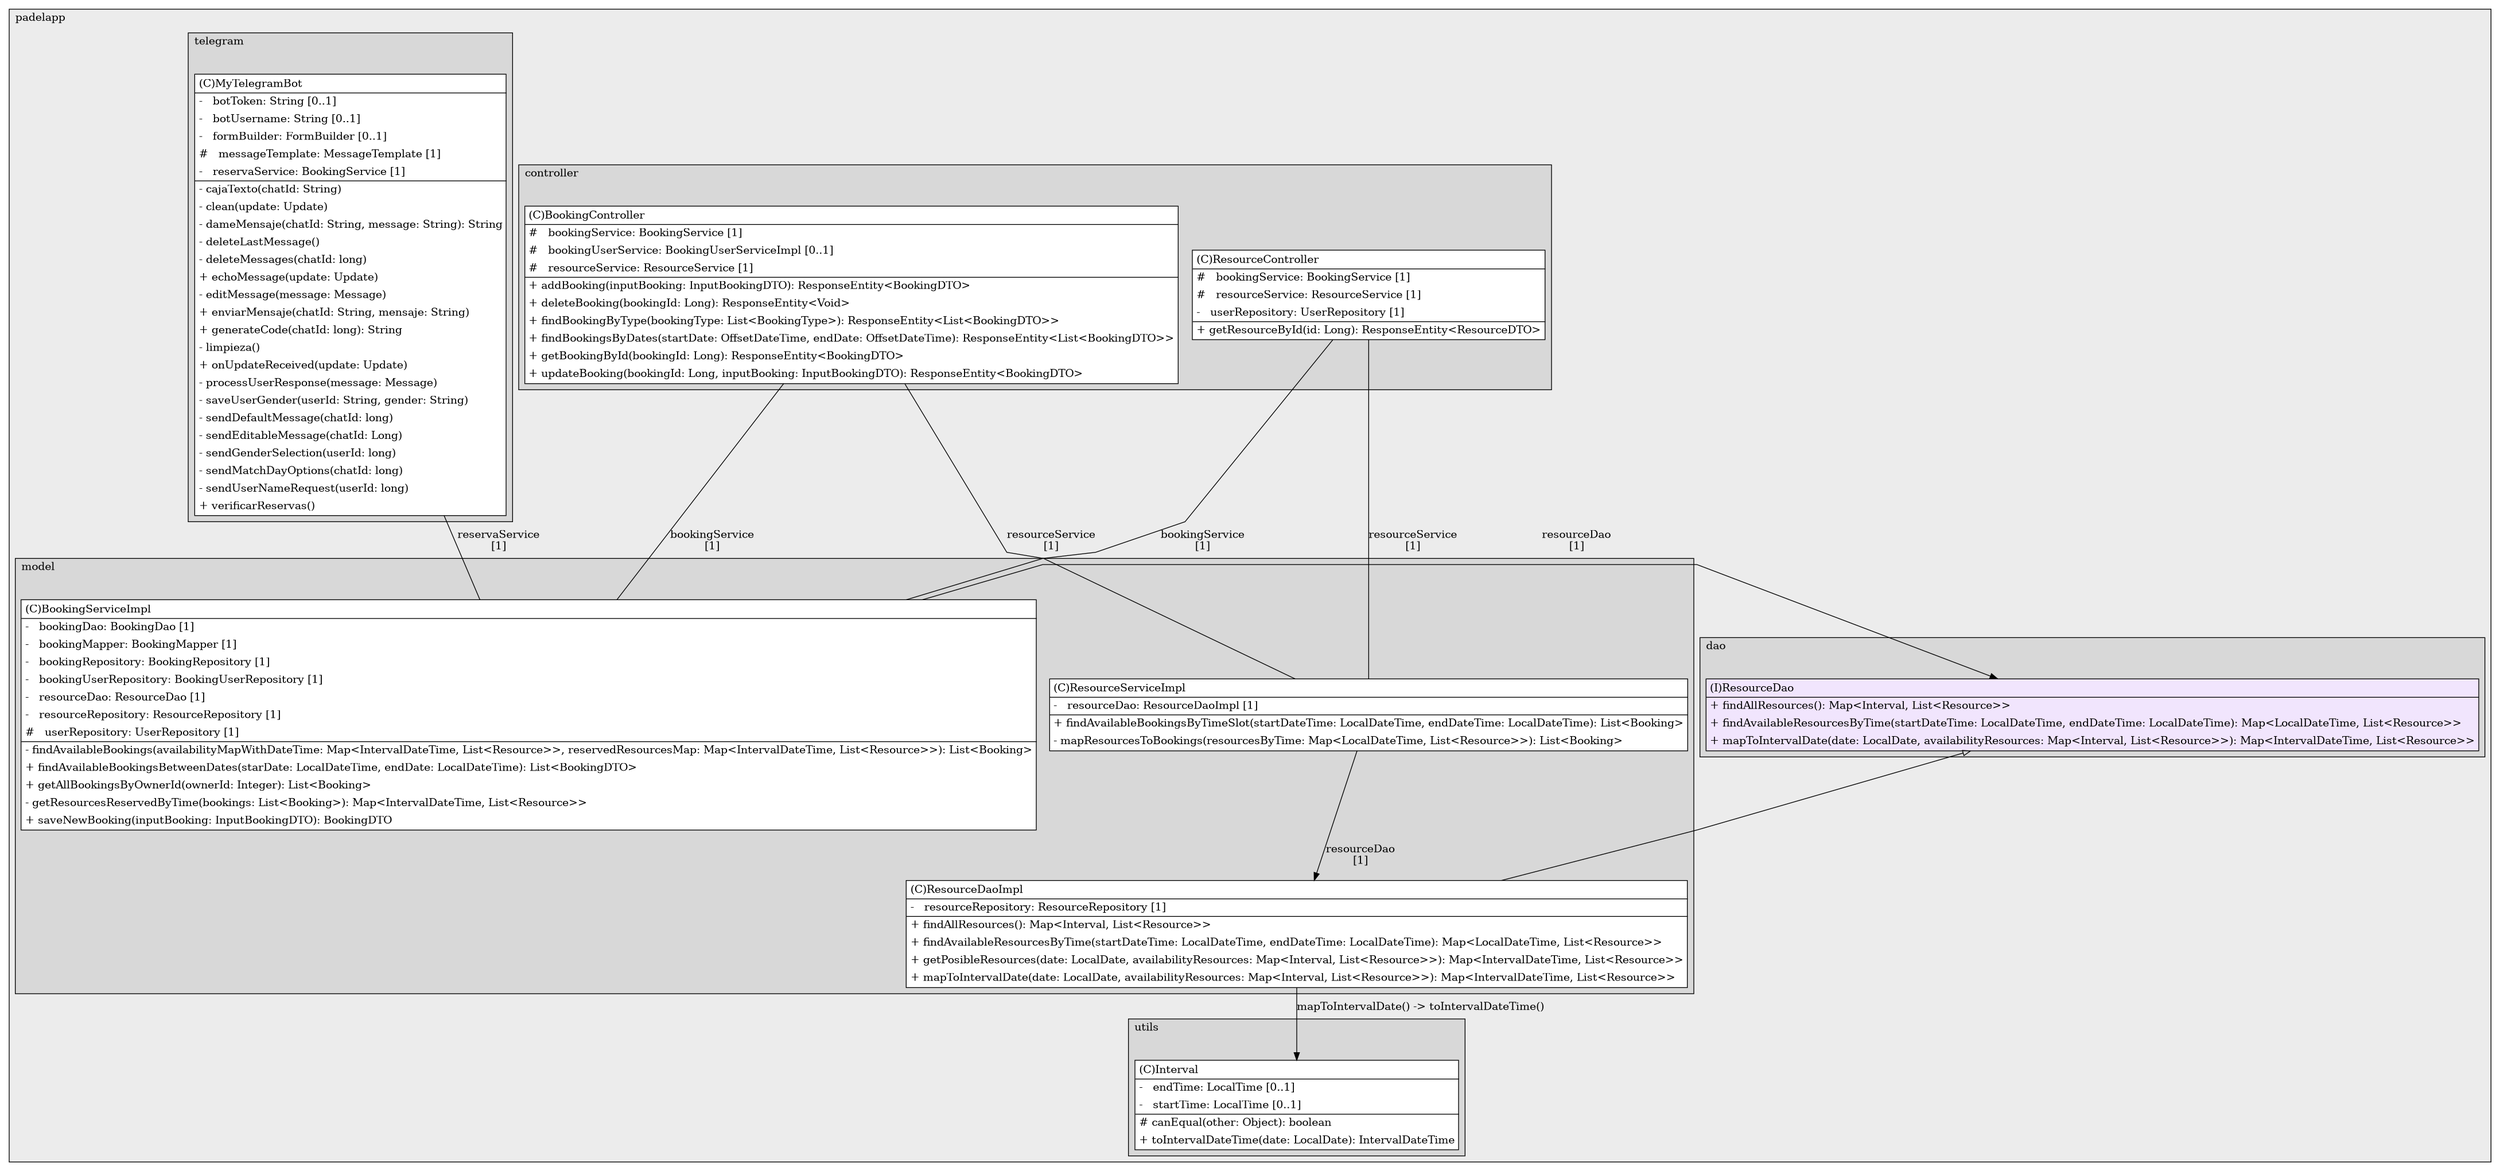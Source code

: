@startuml

/' diagram meta data start
config=StructureConfiguration;
{
  "projectClassification": {
    "searchMode": "OpenProject", // OpenProject, AllProjects
    "includedProjects": "",
    "pathEndKeywords": "*.impl",
    "isClientPath": "",
    "isClientName": "",
    "isTestPath": "",
    "isTestName": "",
    "isMappingPath": "",
    "isMappingName": "",
    "isDataAccessPath": "",
    "isDataAccessName": "",
    "isDataStructurePath": "",
    "isDataStructureName": "",
    "isInterfaceStructuresPath": "",
    "isInterfaceStructuresName": "",
    "isEntryPointPath": "",
    "isEntryPointName": "",
    "treatFinalFieldsAsMandatory": false
  },
  "graphRestriction": {
    "classPackageExcludeFilter": "",
    "classPackageIncludeFilter": "",
    "classNameExcludeFilter": "",
    "classNameIncludeFilter": "",
    "methodNameExcludeFilter": "",
    "methodNameIncludeFilter": "",
    "removeByInheritance": "", // inheritance/annotation based filtering is done in a second step
    "removeByAnnotation": "",
    "removeByClassPackage": "", // cleanup the graph after inheritance/annotation based filtering is done
    "removeByClassName": "",
    "cutMappings": false,
    "cutEnum": true,
    "cutTests": true,
    "cutClient": true,
    "cutDataAccess": false,
    "cutInterfaceStructures": false,
    "cutDataStructures": false,
    "cutGetterAndSetter": true,
    "cutConstructors": true
  },
  "graphTraversal": {
    "forwardDepth": 6,
    "backwardDepth": 6,
    "classPackageExcludeFilter": "",
    "classPackageIncludeFilter": "",
    "classNameExcludeFilter": "",
    "classNameIncludeFilter": "",
    "methodNameExcludeFilter": "",
    "methodNameIncludeFilter": "",
    "hideMappings": false,
    "hideDataStructures": false,
    "hidePrivateMethods": true,
    "hideInterfaceCalls": true, // indirection: implementation -> interface (is hidden) -> implementation
    "onlyShowApplicationEntryPoints": false, // root node is included
    "useMethodCallsForStructureDiagram": "ForwardOnly" // ForwardOnly, BothDirections, No
  },
  "details": {
    "aggregation": "GroupByClass", // ByClass, GroupByClass, None
    "showClassGenericTypes": true,
    "showMethods": true,
    "showMethodParameterNames": true,
    "showMethodParameterTypes": true,
    "showMethodReturnType": true,
    "showPackageLevels": 2,
    "showDetailedClassStructure": true
  },
  "rootClass": "com.padelapp.dao.ResourceDao",
  "extensionCallbackMethod": "" // qualified.class.name#methodName - signature: public static String method(String)
}
diagram meta data end '/



digraph g {
    rankdir="TB"
    splines=polyline
    

'nodes 
subgraph cluster_774277991 { 
   	label=padelapp
	labeljust=l
	fillcolor="#ececec"
	style=filled
   
   subgraph cluster_1470819467 { 
   	label=dao
	labeljust=l
	fillcolor="#d8d8d8"
	style=filled
   
   ResourceDao1875849256[
	label=<<TABLE BORDER="1" CELLBORDER="0" CELLPADDING="4" CELLSPACING="0">
<TR><TD ALIGN="LEFT" >(I)ResourceDao</TD></TR>
<HR/>
<TR><TD ALIGN="LEFT" >+ findAllResources(): Map&lt;Interval, List&lt;Resource&gt;&gt;</TD></TR>
<TR><TD ALIGN="LEFT" >+ findAvailableResourcesByTime(startDateTime: LocalDateTime, endDateTime: LocalDateTime): Map&lt;LocalDateTime, List&lt;Resource&gt;&gt;</TD></TR>
<TR><TD ALIGN="LEFT" >+ mapToIntervalDate(date: LocalDate, availabilityResources: Map&lt;Interval, List&lt;Resource&gt;&gt;): Map&lt;IntervalDateTime, List&lt;Resource&gt;&gt;</TD></TR>
</TABLE>>
	style=filled
	margin=0
	shape=plaintext
	fillcolor="#F1E5FD"
];
} 

subgraph cluster_309633155 { 
   	label=controller
	labeljust=l
	fillcolor="#d8d8d8"
	style=filled
   
   BookingController332651670[
	label=<<TABLE BORDER="1" CELLBORDER="0" CELLPADDING="4" CELLSPACING="0">
<TR><TD ALIGN="LEFT" >(C)BookingController</TD></TR>
<HR/>
<TR><TD ALIGN="LEFT" >#   bookingService: BookingService [1]</TD></TR>
<TR><TD ALIGN="LEFT" >#   bookingUserService: BookingUserServiceImpl [0..1]</TD></TR>
<TR><TD ALIGN="LEFT" >#   resourceService: ResourceService [1]</TD></TR>
<HR/>
<TR><TD ALIGN="LEFT" >+ addBooking(inputBooking: InputBookingDTO): ResponseEntity&lt;BookingDTO&gt;</TD></TR>
<TR><TD ALIGN="LEFT" >+ deleteBooking(bookingId: Long): ResponseEntity&lt;Void&gt;</TD></TR>
<TR><TD ALIGN="LEFT" >+ findBookingByType(bookingType: List&lt;BookingType&gt;): ResponseEntity&lt;List&lt;BookingDTO&gt;&gt;</TD></TR>
<TR><TD ALIGN="LEFT" >+ findBookingsByDates(startDate: OffsetDateTime, endDate: OffsetDateTime): ResponseEntity&lt;List&lt;BookingDTO&gt;&gt;</TD></TR>
<TR><TD ALIGN="LEFT" >+ getBookingById(bookingId: Long): ResponseEntity&lt;BookingDTO&gt;</TD></TR>
<TR><TD ALIGN="LEFT" >+ updateBooking(bookingId: Long, inputBooking: InputBookingDTO): ResponseEntity&lt;BookingDTO&gt;</TD></TR>
</TABLE>>
	style=filled
	margin=0
	shape=plaintext
	fillcolor="#FFFFFF"
];

ResourceController332651670[
	label=<<TABLE BORDER="1" CELLBORDER="0" CELLPADDING="4" CELLSPACING="0">
<TR><TD ALIGN="LEFT" >(C)ResourceController</TD></TR>
<HR/>
<TR><TD ALIGN="LEFT" >#   bookingService: BookingService [1]</TD></TR>
<TR><TD ALIGN="LEFT" >#   resourceService: ResourceService [1]</TD></TR>
<TR><TD ALIGN="LEFT" >-   userRepository: UserRepository [1]</TD></TR>
<HR/>
<TR><TD ALIGN="LEFT" >+ getResourceById(id: Long): ResponseEntity&lt;ResourceDTO&gt;</TD></TR>
</TABLE>>
	style=filled
	margin=0
	shape=plaintext
	fillcolor="#FFFFFF"
];
} 

subgraph cluster_421988834 { 
   	label=model
	labeljust=l
	fillcolor="#d8d8d8"
	style=filled
   
   BookingServiceImpl415352246[
	label=<<TABLE BORDER="1" CELLBORDER="0" CELLPADDING="4" CELLSPACING="0">
<TR><TD ALIGN="LEFT" >(C)BookingServiceImpl</TD></TR>
<HR/>
<TR><TD ALIGN="LEFT" >-   bookingDao: BookingDao [1]</TD></TR>
<TR><TD ALIGN="LEFT" >-   bookingMapper: BookingMapper [1]</TD></TR>
<TR><TD ALIGN="LEFT" >-   bookingRepository: BookingRepository [1]</TD></TR>
<TR><TD ALIGN="LEFT" >-   bookingUserRepository: BookingUserRepository [1]</TD></TR>
<TR><TD ALIGN="LEFT" >-   resourceDao: ResourceDao [1]</TD></TR>
<TR><TD ALIGN="LEFT" >-   resourceRepository: ResourceRepository [1]</TD></TR>
<TR><TD ALIGN="LEFT" >#   userRepository: UserRepository [1]</TD></TR>
<HR/>
<TR><TD ALIGN="LEFT" >- findAvailableBookings(availabilityMapWithDateTime: Map&lt;IntervalDateTime, List&lt;Resource&gt;&gt;, reservedResourcesMap: Map&lt;IntervalDateTime, List&lt;Resource&gt;&gt;): List&lt;Booking&gt;</TD></TR>
<TR><TD ALIGN="LEFT" >+ findAvailableBookingsBetweenDates(starDate: LocalDateTime, endDate: LocalDateTime): List&lt;BookingDTO&gt;</TD></TR>
<TR><TD ALIGN="LEFT" >+ getAllBookingsByOwnerId(ownerId: Integer): List&lt;Booking&gt;</TD></TR>
<TR><TD ALIGN="LEFT" >- getResourcesReservedByTime(bookings: List&lt;Booking&gt;): Map&lt;IntervalDateTime, List&lt;Resource&gt;&gt;</TD></TR>
<TR><TD ALIGN="LEFT" >+ saveNewBooking(inputBooking: InputBookingDTO): BookingDTO</TD></TR>
</TABLE>>
	style=filled
	margin=0
	shape=plaintext
	fillcolor="#FFFFFF"
];

ResourceDaoImpl913233133[
	label=<<TABLE BORDER="1" CELLBORDER="0" CELLPADDING="4" CELLSPACING="0">
<TR><TD ALIGN="LEFT" >(C)ResourceDaoImpl</TD></TR>
<HR/>
<TR><TD ALIGN="LEFT" >-   resourceRepository: ResourceRepository [1]</TD></TR>
<HR/>
<TR><TD ALIGN="LEFT" >+ findAllResources(): Map&lt;Interval, List&lt;Resource&gt;&gt;</TD></TR>
<TR><TD ALIGN="LEFT" >+ findAvailableResourcesByTime(startDateTime: LocalDateTime, endDateTime: LocalDateTime): Map&lt;LocalDateTime, List&lt;Resource&gt;&gt;</TD></TR>
<TR><TD ALIGN="LEFT" >+ getPosibleResources(date: LocalDate, availabilityResources: Map&lt;Interval, List&lt;Resource&gt;&gt;): Map&lt;IntervalDateTime, List&lt;Resource&gt;&gt;</TD></TR>
<TR><TD ALIGN="LEFT" >+ mapToIntervalDate(date: LocalDate, availabilityResources: Map&lt;Interval, List&lt;Resource&gt;&gt;): Map&lt;IntervalDateTime, List&lt;Resource&gt;&gt;</TD></TR>
</TABLE>>
	style=filled
	margin=0
	shape=plaintext
	fillcolor="#FFFFFF"
];

ResourceServiceImpl415352246[
	label=<<TABLE BORDER="1" CELLBORDER="0" CELLPADDING="4" CELLSPACING="0">
<TR><TD ALIGN="LEFT" >(C)ResourceServiceImpl</TD></TR>
<HR/>
<TR><TD ALIGN="LEFT" >-   resourceDao: ResourceDaoImpl [1]</TD></TR>
<HR/>
<TR><TD ALIGN="LEFT" >+ findAvailableBookingsByTimeSlot(startDateTime: LocalDateTime, endDateTime: LocalDateTime): List&lt;Booking&gt;</TD></TR>
<TR><TD ALIGN="LEFT" >- mapResourcesToBookings(resourcesByTime: Map&lt;LocalDateTime, List&lt;Resource&gt;&gt;): List&lt;Booking&gt;</TD></TR>
</TABLE>>
	style=filled
	margin=0
	shape=plaintext
	fillcolor="#FFFFFF"
];
} 

subgraph cluster_429530986 { 
   	label=utils
	labeljust=l
	fillcolor="#d8d8d8"
	style=filled
   
   Interval1211392887[
	label=<<TABLE BORDER="1" CELLBORDER="0" CELLPADDING="4" CELLSPACING="0">
<TR><TD ALIGN="LEFT" >(C)Interval</TD></TR>
<HR/>
<TR><TD ALIGN="LEFT" >-   endTime: LocalTime [0..1]</TD></TR>
<TR><TD ALIGN="LEFT" >-   startTime: LocalTime [0..1]</TD></TR>
<HR/>
<TR><TD ALIGN="LEFT" ># canEqual(other: Object): boolean</TD></TR>
<TR><TD ALIGN="LEFT" >+ toIntervalDateTime(date: LocalDate): IntervalDateTime</TD></TR>
</TABLE>>
	style=filled
	margin=0
	shape=plaintext
	fillcolor="#FFFFFF"
];
} 

subgraph cluster_641256536 { 
   	label=telegram
	labeljust=l
	fillcolor="#d8d8d8"
	style=filled
   
   MyTelegramBot525026539[
	label=<<TABLE BORDER="1" CELLBORDER="0" CELLPADDING="4" CELLSPACING="0">
<TR><TD ALIGN="LEFT" >(C)MyTelegramBot</TD></TR>
<HR/>
<TR><TD ALIGN="LEFT" >-   botToken: String [0..1]</TD></TR>
<TR><TD ALIGN="LEFT" >-   botUsername: String [0..1]</TD></TR>
<TR><TD ALIGN="LEFT" >-   formBuilder: FormBuilder [0..1]</TD></TR>
<TR><TD ALIGN="LEFT" >#   messageTemplate: MessageTemplate [1]</TD></TR>
<TR><TD ALIGN="LEFT" >-   reservaService: BookingService [1]</TD></TR>
<HR/>
<TR><TD ALIGN="LEFT" >- cajaTexto(chatId: String)</TD></TR>
<TR><TD ALIGN="LEFT" >- clean(update: Update)</TD></TR>
<TR><TD ALIGN="LEFT" >- dameMensaje(chatId: String, message: String): String</TD></TR>
<TR><TD ALIGN="LEFT" >- deleteLastMessage()</TD></TR>
<TR><TD ALIGN="LEFT" >- deleteMessages(chatId: long)</TD></TR>
<TR><TD ALIGN="LEFT" >+ echoMessage(update: Update)</TD></TR>
<TR><TD ALIGN="LEFT" >- editMessage(message: Message)</TD></TR>
<TR><TD ALIGN="LEFT" >+ enviarMensaje(chatId: String, mensaje: String)</TD></TR>
<TR><TD ALIGN="LEFT" >+ generateCode(chatId: long): String</TD></TR>
<TR><TD ALIGN="LEFT" >- limpieza()</TD></TR>
<TR><TD ALIGN="LEFT" >+ onUpdateReceived(update: Update)</TD></TR>
<TR><TD ALIGN="LEFT" >- processUserResponse(message: Message)</TD></TR>
<TR><TD ALIGN="LEFT" >- saveUserGender(userId: String, gender: String)</TD></TR>
<TR><TD ALIGN="LEFT" >- sendDefaultMessage(chatId: long)</TD></TR>
<TR><TD ALIGN="LEFT" >- sendEditableMessage(chatId: Long)</TD></TR>
<TR><TD ALIGN="LEFT" >- sendGenderSelection(userId: long)</TD></TR>
<TR><TD ALIGN="LEFT" >- sendMatchDayOptions(chatId: long)</TD></TR>
<TR><TD ALIGN="LEFT" >- sendUserNameRequest(userId: long)</TD></TR>
<TR><TD ALIGN="LEFT" >+ verificarReservas()</TD></TR>
</TABLE>>
	style=filled
	margin=0
	shape=plaintext
	fillcolor="#FFFFFF"
];
} 
} 

'edges    
BookingController332651670 -> BookingServiceImpl415352246[label="bookingService
[1]", arrowhead=none];
BookingController332651670 -> ResourceServiceImpl415352246[label="resourceService
[1]", arrowhead=none];
BookingServiceImpl415352246 -> ResourceDao1875849256[label="resourceDao
[1]"];
MyTelegramBot525026539 -> BookingServiceImpl415352246[label="reservaService
[1]", arrowhead=none];
ResourceController332651670 -> BookingServiceImpl415352246[label="bookingService
[1]", arrowhead=none];
ResourceController332651670 -> ResourceServiceImpl415352246[label="resourceService
[1]", arrowhead=none];
ResourceDao1875849256 -> ResourceDaoImpl913233133[arrowhead=none, arrowtail=empty, dir=both];
ResourceDaoImpl913233133 -> Interval1211392887[label="mapToIntervalDate() -> toIntervalDateTime()"];
ResourceServiceImpl415352246 -> ResourceDaoImpl913233133[label="resourceDao
[1]"];
    
}
@enduml